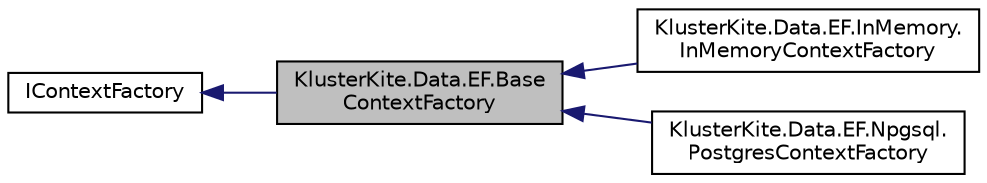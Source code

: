 digraph "KlusterKite.Data.EF.BaseContextFactory"
{
  edge [fontname="Helvetica",fontsize="10",labelfontname="Helvetica",labelfontsize="10"];
  node [fontname="Helvetica",fontsize="10",shape=record];
  rankdir="LR";
  Node0 [label="KlusterKite.Data.EF.Base\lContextFactory",height=0.2,width=0.4,color="black", fillcolor="grey75", style="filled", fontcolor="black"];
  Node1 -> Node0 [dir="back",color="midnightblue",fontsize="10",style="solid",fontname="Helvetica"];
  Node1 [label="IContextFactory",height=0.2,width=0.4,color="black", fillcolor="white", style="filled",URL="$interface_kluster_kite_1_1_data_1_1_e_f_1_1_i_context_factory.html",tooltip="Data context creation factory contract "];
  Node0 -> Node2 [dir="back",color="midnightblue",fontsize="10",style="solid",fontname="Helvetica"];
  Node2 [label="KlusterKite.Data.EF.InMemory.\lInMemoryContextFactory",height=0.2,width=0.4,color="black", fillcolor="white", style="filled",URL="$class_kluster_kite_1_1_data_1_1_e_f_1_1_in_memory_1_1_in_memory_context_factory.html",tooltip="Creates the new in memory context for tests "];
  Node0 -> Node3 [dir="back",color="midnightblue",fontsize="10",style="solid",fontname="Helvetica"];
  Node3 [label="KlusterKite.Data.EF.Npgsql.\lPostgresContextFactory",height=0.2,width=0.4,color="black", fillcolor="white", style="filled",URL="$class_kluster_kite_1_1_data_1_1_e_f_1_1_npgsql_1_1_postgres_context_factory.html",tooltip="Creates the new context with Postgres connection "];
}
